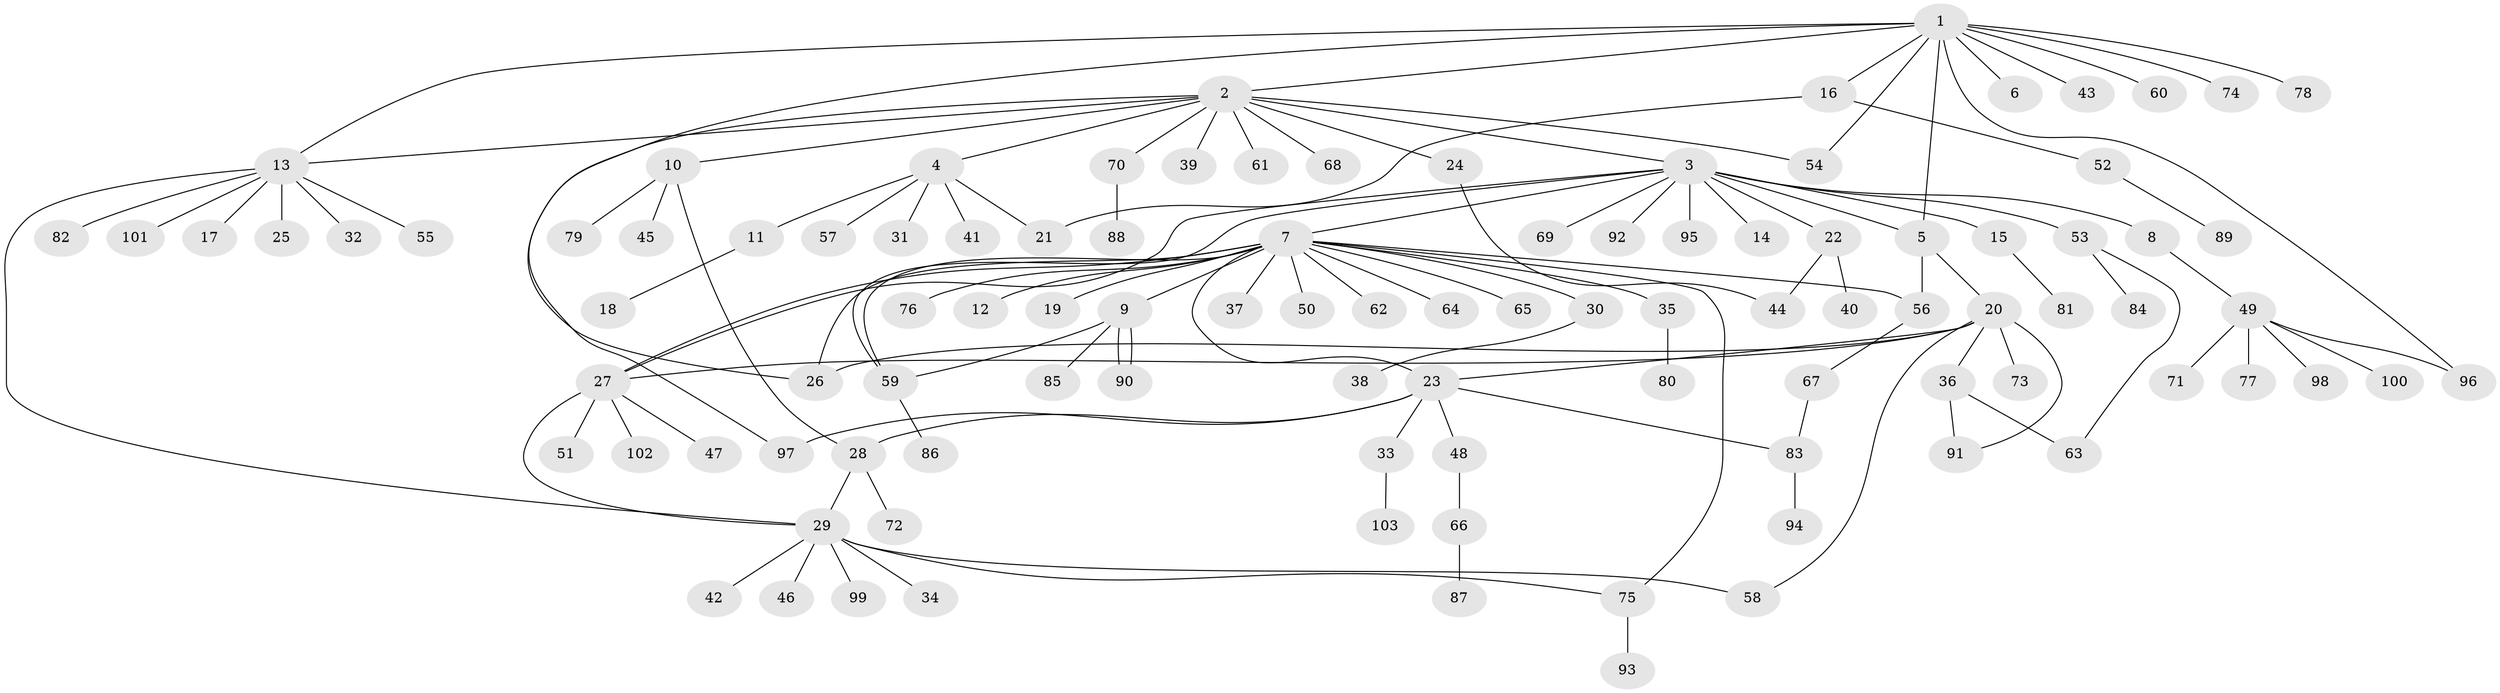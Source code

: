 // coarse degree distribution, {2: 0.3125, 8: 0.0625, 1: 0.40625, 12: 0.03125, 3: 0.03125, 7: 0.0625, 5: 0.0625, 6: 0.03125}
// Generated by graph-tools (version 1.1) at 2025/36/03/04/25 23:36:57]
// undirected, 103 vertices, 126 edges
graph export_dot {
  node [color=gray90,style=filled];
  1;
  2;
  3;
  4;
  5;
  6;
  7;
  8;
  9;
  10;
  11;
  12;
  13;
  14;
  15;
  16;
  17;
  18;
  19;
  20;
  21;
  22;
  23;
  24;
  25;
  26;
  27;
  28;
  29;
  30;
  31;
  32;
  33;
  34;
  35;
  36;
  37;
  38;
  39;
  40;
  41;
  42;
  43;
  44;
  45;
  46;
  47;
  48;
  49;
  50;
  51;
  52;
  53;
  54;
  55;
  56;
  57;
  58;
  59;
  60;
  61;
  62;
  63;
  64;
  65;
  66;
  67;
  68;
  69;
  70;
  71;
  72;
  73;
  74;
  75;
  76;
  77;
  78;
  79;
  80;
  81;
  82;
  83;
  84;
  85;
  86;
  87;
  88;
  89;
  90;
  91;
  92;
  93;
  94;
  95;
  96;
  97;
  98;
  99;
  100;
  101;
  102;
  103;
  1 -- 2;
  1 -- 5;
  1 -- 6;
  1 -- 13;
  1 -- 16;
  1 -- 26;
  1 -- 43;
  1 -- 54;
  1 -- 60;
  1 -- 74;
  1 -- 78;
  1 -- 96;
  2 -- 3;
  2 -- 4;
  2 -- 10;
  2 -- 13;
  2 -- 24;
  2 -- 39;
  2 -- 54;
  2 -- 61;
  2 -- 68;
  2 -- 70;
  2 -- 97;
  3 -- 5;
  3 -- 7;
  3 -- 8;
  3 -- 14;
  3 -- 15;
  3 -- 22;
  3 -- 27;
  3 -- 53;
  3 -- 59;
  3 -- 69;
  3 -- 92;
  3 -- 95;
  4 -- 11;
  4 -- 21;
  4 -- 31;
  4 -- 41;
  4 -- 57;
  5 -- 20;
  5 -- 56;
  7 -- 9;
  7 -- 12;
  7 -- 19;
  7 -- 23;
  7 -- 26;
  7 -- 27;
  7 -- 30;
  7 -- 35;
  7 -- 37;
  7 -- 50;
  7 -- 56;
  7 -- 59;
  7 -- 62;
  7 -- 64;
  7 -- 65;
  7 -- 75;
  7 -- 76;
  8 -- 49;
  9 -- 59;
  9 -- 85;
  9 -- 90;
  9 -- 90;
  10 -- 28;
  10 -- 45;
  10 -- 79;
  11 -- 18;
  13 -- 17;
  13 -- 25;
  13 -- 29;
  13 -- 32;
  13 -- 55;
  13 -- 82;
  13 -- 101;
  15 -- 81;
  16 -- 21;
  16 -- 52;
  20 -- 23;
  20 -- 26;
  20 -- 27;
  20 -- 36;
  20 -- 58;
  20 -- 73;
  20 -- 91;
  22 -- 40;
  22 -- 44;
  23 -- 28;
  23 -- 33;
  23 -- 48;
  23 -- 83;
  23 -- 97;
  24 -- 44;
  27 -- 29;
  27 -- 47;
  27 -- 51;
  27 -- 102;
  28 -- 29;
  28 -- 72;
  29 -- 34;
  29 -- 42;
  29 -- 46;
  29 -- 58;
  29 -- 75;
  29 -- 99;
  30 -- 38;
  33 -- 103;
  35 -- 80;
  36 -- 63;
  36 -- 91;
  48 -- 66;
  49 -- 71;
  49 -- 77;
  49 -- 96;
  49 -- 98;
  49 -- 100;
  52 -- 89;
  53 -- 63;
  53 -- 84;
  56 -- 67;
  59 -- 86;
  66 -- 87;
  67 -- 83;
  70 -- 88;
  75 -- 93;
  83 -- 94;
}
